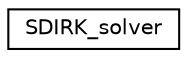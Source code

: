 digraph "Graphical Class Hierarchy"
{
  edge [fontname="Helvetica",fontsize="10",labelfontname="Helvetica",labelfontsize="10"];
  node [fontname="Helvetica",fontsize="10",shape=record];
  rankdir="LR";
  Node1 [label="SDIRK_solver",height=0.2,width=0.4,color="black", fillcolor="white", style="filled",URL="$classSDIRK__solver.html"];
}
